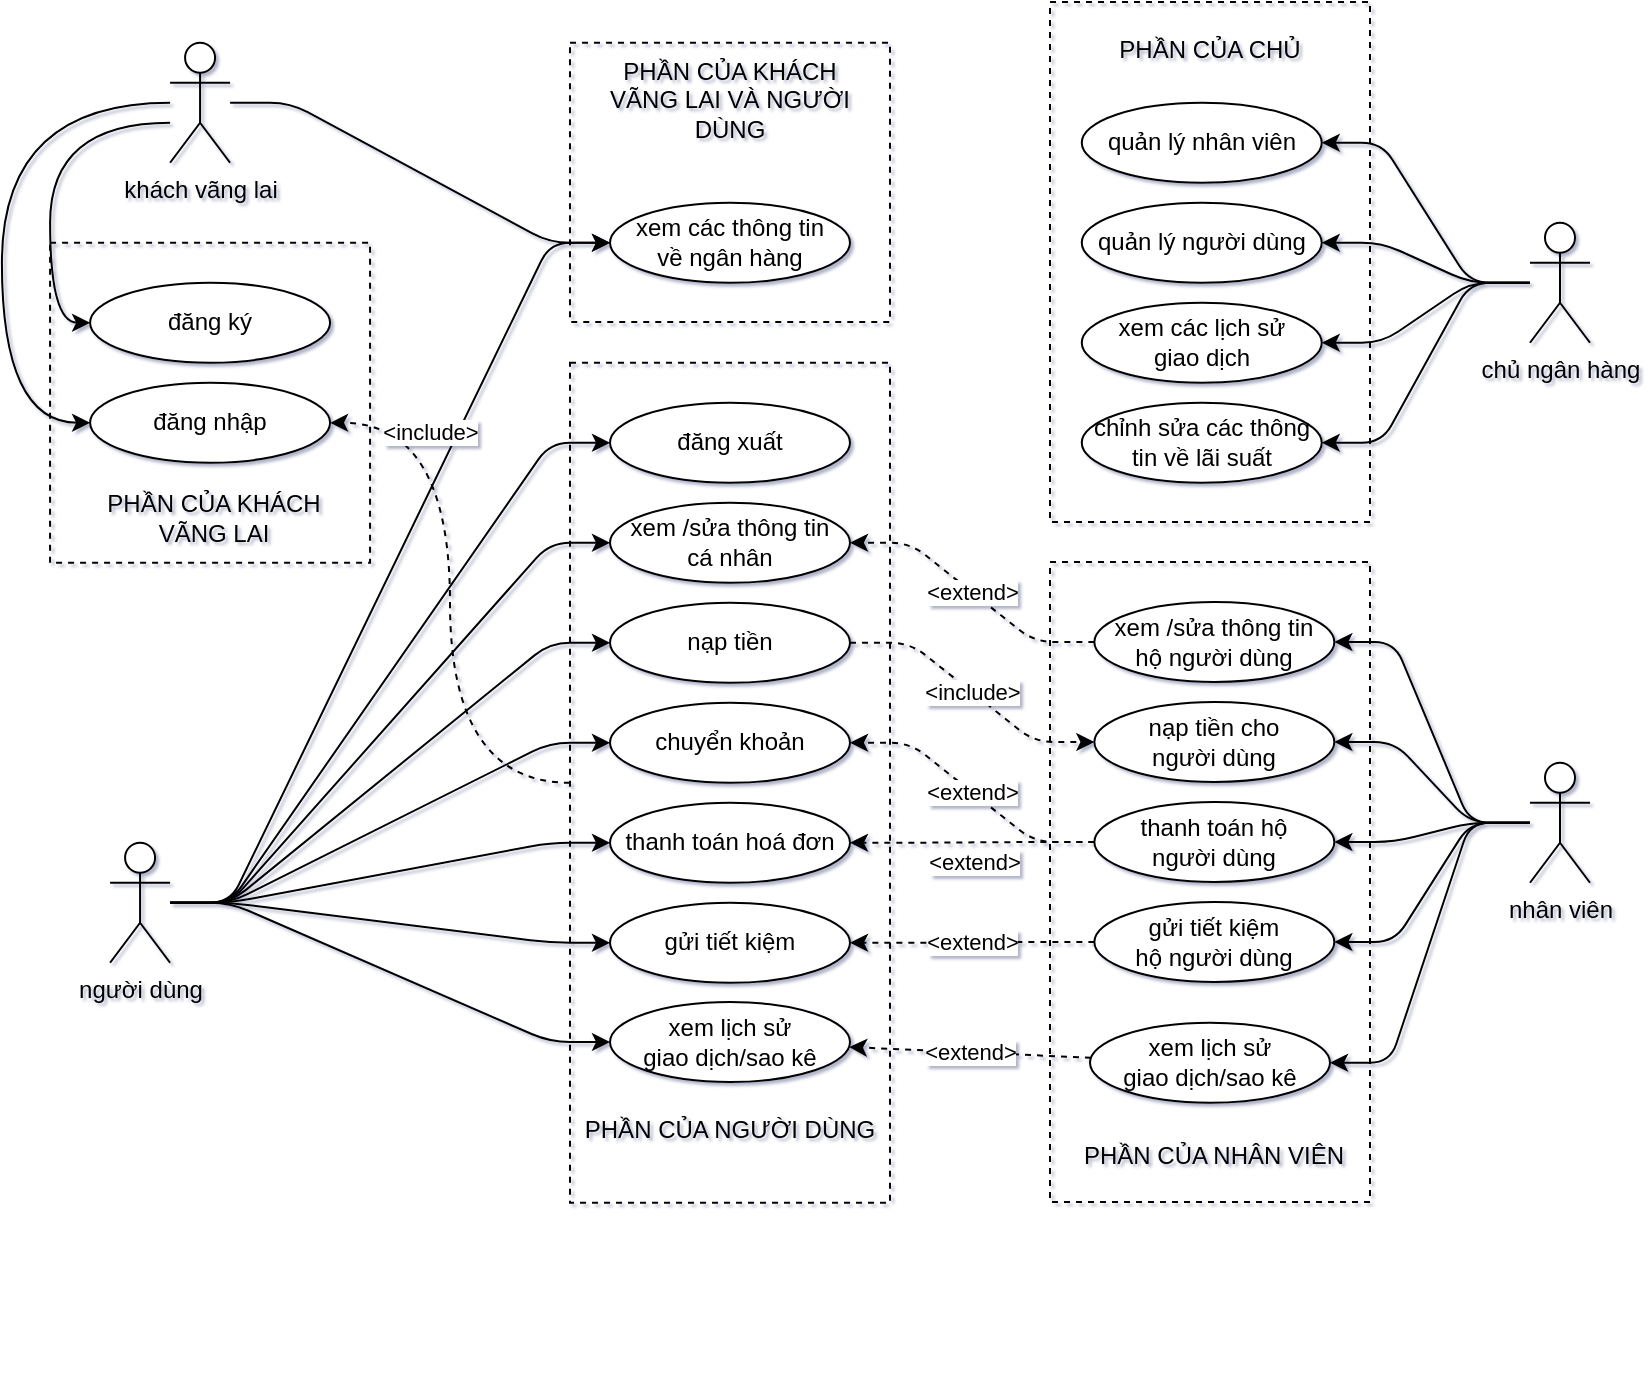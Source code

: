 <mxfile version="20.4.1" type="github">
  <diagram id="WVsYJjlgSvCBYWmrNCYB" name="Page-1">
    <mxGraphModel dx="868" dy="492" grid="1" gridSize="10" guides="1" tooltips="1" connect="1" arrows="1" fold="1" page="1" pageScale="1" pageWidth="869" pageHeight="780" background="#ffffff" math="0" shadow="1">
      <root>
        <mxCell id="0" />
        <mxCell id="1" parent="0" />
        <mxCell id="161" value="" style="group" parent="1" vertex="1" connectable="0">
          <mxGeometry x="320" y="220.37" width="160" height="460" as="geometry" />
        </mxCell>
        <mxCell id="156" value="" style="rounded=0;whiteSpace=wrap;html=1;fillColor=none;dashed=1;" parent="161" vertex="1">
          <mxGeometry width="160" height="420" as="geometry" />
        </mxCell>
        <mxCell id="160" value="PHẦN CỦA NGƯỜI DÙNG" style="text;html=1;strokeColor=none;fillColor=none;align=center;verticalAlign=middle;whiteSpace=wrap;rounded=0;dashed=1;" parent="161" vertex="1">
          <mxGeometry x="5" y="369.632" width="150" height="27.059" as="geometry" />
        </mxCell>
        <mxCell id="88" value="xem lịch sử&lt;br&gt;giao dịch/sao kê" style="ellipse;whiteSpace=wrap;html=1;" parent="161" vertex="1">
          <mxGeometry x="20" y="319.63" width="120" height="40" as="geometry" />
        </mxCell>
        <mxCell id="167" value="" style="group" parent="1" vertex="1" connectable="0">
          <mxGeometry x="560" y="40" width="160" height="260" as="geometry" />
        </mxCell>
        <mxCell id="159" value="" style="rounded=0;whiteSpace=wrap;html=1;fillColor=none;dashed=1;" parent="167" vertex="1">
          <mxGeometry width="160" height="260" as="geometry" />
        </mxCell>
        <mxCell id="165" value="PHẦN CỦA CHỦ" style="text;html=1;strokeColor=none;fillColor=none;align=center;verticalAlign=middle;whiteSpace=wrap;rounded=0;dashed=1;" parent="167" vertex="1">
          <mxGeometry x="10.0" y="10.0" width="140" height="28.889" as="geometry" />
        </mxCell>
        <mxCell id="163" value="" style="group" parent="1" vertex="1" connectable="0">
          <mxGeometry x="560" y="320" width="160" height="410.37" as="geometry" />
        </mxCell>
        <mxCell id="157" value="" style="rounded=0;whiteSpace=wrap;html=1;fillColor=none;dashed=1;" parent="163" vertex="1">
          <mxGeometry width="160" height="320" as="geometry" />
        </mxCell>
        <mxCell id="162" value="PHẦN CỦA NHÂN VIÊN" style="text;html=1;strokeColor=none;fillColor=none;align=center;verticalAlign=middle;whiteSpace=wrap;rounded=0;dashed=1;" parent="163" vertex="1">
          <mxGeometry x="12.18" y="280.003" width="140" height="34.197" as="geometry" />
        </mxCell>
        <mxCell id="109" value="xem /sửa thông tin&lt;br&gt;hộ người dùng" style="ellipse;whiteSpace=wrap;html=1;" parent="163" vertex="1">
          <mxGeometry x="22.18" y="20" width="120" height="40" as="geometry" />
        </mxCell>
        <mxCell id="111" value="nạp tiền cho&lt;br&gt;người dùng" style="ellipse;whiteSpace=wrap;html=1;" parent="163" vertex="1">
          <mxGeometry x="22.18" y="70" width="120" height="40" as="geometry" />
        </mxCell>
        <mxCell id="115" value="thanh toán hộ&lt;br&gt;người dùng" style="ellipse;whiteSpace=wrap;html=1;" parent="163" vertex="1">
          <mxGeometry x="22.18" y="120" width="120" height="40" as="geometry" />
        </mxCell>
        <mxCell id="119" value="gửi tiết kiệm&lt;br&gt;hộ người dùng" style="ellipse;whiteSpace=wrap;html=1;" parent="163" vertex="1">
          <mxGeometry x="22.18" y="170" width="120" height="40" as="geometry" />
        </mxCell>
        <mxCell id="140" value="xem lịch sử &lt;br&gt;giao dịch/sao kê" style="ellipse;whiteSpace=wrap;html=1;" parent="163" vertex="1">
          <mxGeometry x="20.0" y="230.37" width="120" height="40" as="geometry" />
        </mxCell>
        <mxCell id="81" style="edgeStyle=entityRelationEdgeStyle;html=1;" parent="1" source="10" target="13" edge="1">
          <mxGeometry relative="1" as="geometry" />
        </mxCell>
        <mxCell id="182" style="edgeStyle=orthogonalEdgeStyle;html=1;entryX=0;entryY=0.5;entryDx=0;entryDy=0;curved=1;" parent="1" source="10" target="173" edge="1">
          <mxGeometry relative="1" as="geometry">
            <Array as="points">
              <mxPoint x="60.04" y="100.37" />
              <mxPoint x="60.04" y="200.37" />
            </Array>
          </mxGeometry>
        </mxCell>
        <mxCell id="183" style="edgeStyle=orthogonalEdgeStyle;curved=1;html=1;entryX=0;entryY=0.5;entryDx=0;entryDy=0;" parent="1" source="10" target="174" edge="1">
          <mxGeometry relative="1" as="geometry">
            <Array as="points">
              <mxPoint x="35.94" y="90.37" />
              <mxPoint x="35.94" y="250.37" />
            </Array>
          </mxGeometry>
        </mxCell>
        <mxCell id="10" value="khách vãng lai" style="shape=umlActor;verticalLabelPosition=bottom;verticalAlign=top;html=1;outlineConnect=0;" parent="1" vertex="1">
          <mxGeometry x="120.04" y="60.37" width="30" height="60" as="geometry" />
        </mxCell>
        <mxCell id="68" style="edgeStyle=entityRelationEdgeStyle;html=1;entryX=0;entryY=0.5;entryDx=0;entryDy=0;" parent="1" source="16" target="36" edge="1">
          <mxGeometry relative="1" as="geometry" />
        </mxCell>
        <mxCell id="71" style="edgeStyle=entityRelationEdgeStyle;html=1;entryX=0;entryY=0.5;entryDx=0;entryDy=0;" parent="1" source="16" target="22" edge="1">
          <mxGeometry relative="1" as="geometry" />
        </mxCell>
        <mxCell id="72" style="edgeStyle=entityRelationEdgeStyle;html=1;" parent="1" source="16" target="23" edge="1">
          <mxGeometry relative="1" as="geometry" />
        </mxCell>
        <mxCell id="73" style="edgeStyle=entityRelationEdgeStyle;html=1;" parent="1" source="16" target="24" edge="1">
          <mxGeometry relative="1" as="geometry" />
        </mxCell>
        <mxCell id="74" style="edgeStyle=entityRelationEdgeStyle;html=1;entryX=0;entryY=0.5;entryDx=0;entryDy=0;" parent="1" source="16" target="25" edge="1">
          <mxGeometry relative="1" as="geometry" />
        </mxCell>
        <mxCell id="89" style="edgeStyle=entityRelationEdgeStyle;html=1;entryX=0;entryY=0.5;entryDx=0;entryDy=0;" parent="1" source="16" target="88" edge="1">
          <mxGeometry relative="1" as="geometry" />
        </mxCell>
        <mxCell id="170" style="edgeStyle=entityRelationEdgeStyle;html=1;" parent="1" source="16" target="13" edge="1">
          <mxGeometry relative="1" as="geometry" />
        </mxCell>
        <mxCell id="179" style="edgeStyle=entityRelationEdgeStyle;html=1;entryX=0;entryY=0.5;entryDx=0;entryDy=0;" parent="1" source="16" target="175" edge="1">
          <mxGeometry relative="1" as="geometry" />
        </mxCell>
        <mxCell id="16" value="người dùng" style="shape=umlActor;verticalLabelPosition=bottom;verticalAlign=top;html=1;outlineConnect=0;" parent="1" vertex="1">
          <mxGeometry x="90.04" y="460.37" width="30" height="60" as="geometry" />
        </mxCell>
        <mxCell id="113" value="&amp;lt;include&amp;gt;" style="edgeStyle=entityRelationEdgeStyle;html=1;entryX=0;entryY=0.5;entryDx=0;entryDy=0;dashed=1;" parent="1" source="22" target="111" edge="1">
          <mxGeometry relative="1" as="geometry" />
        </mxCell>
        <mxCell id="22" value="nạp tiền" style="ellipse;whiteSpace=wrap;html=1;" parent="1" vertex="1">
          <mxGeometry x="340" y="340.37" width="120" height="40" as="geometry" />
        </mxCell>
        <mxCell id="23" value="chuyển khoản" style="ellipse;whiteSpace=wrap;html=1;" parent="1" vertex="1">
          <mxGeometry x="340" y="390.37" width="120" height="40" as="geometry" />
        </mxCell>
        <mxCell id="24" value="thanh toán hoá đơn" style="ellipse;whiteSpace=wrap;html=1;" parent="1" vertex="1">
          <mxGeometry x="340" y="440.37" width="120" height="40" as="geometry" />
        </mxCell>
        <mxCell id="25" value="gửi tiết kiệm" style="ellipse;whiteSpace=wrap;html=1;" parent="1" vertex="1">
          <mxGeometry x="340" y="490.37" width="120" height="40" as="geometry" />
        </mxCell>
        <mxCell id="36" value="xem /sửa thông tin&lt;br&gt;cá nhân" style="ellipse;whiteSpace=wrap;html=1;" parent="1" vertex="1">
          <mxGeometry x="340" y="290.37" width="120" height="40" as="geometry" />
        </mxCell>
        <mxCell id="126" style="edgeStyle=entityRelationEdgeStyle;html=1;entryX=1;entryY=0.5;entryDx=0;entryDy=0;" parent="1" source="63" target="109" edge="1">
          <mxGeometry relative="1" as="geometry" />
        </mxCell>
        <mxCell id="128" style="edgeStyle=entityRelationEdgeStyle;html=1;entryX=1;entryY=0.5;entryDx=0;entryDy=0;" parent="1" source="63" target="111" edge="1">
          <mxGeometry relative="1" as="geometry" />
        </mxCell>
        <mxCell id="129" style="edgeStyle=entityRelationEdgeStyle;html=1;entryX=1;entryY=0.5;entryDx=0;entryDy=0;" parent="1" source="63" target="115" edge="1">
          <mxGeometry relative="1" as="geometry" />
        </mxCell>
        <mxCell id="130" style="edgeStyle=entityRelationEdgeStyle;html=1;entryX=1;entryY=0.5;entryDx=0;entryDy=0;" parent="1" source="63" target="119" edge="1">
          <mxGeometry relative="1" as="geometry" />
        </mxCell>
        <mxCell id="143" style="edgeStyle=entityRelationEdgeStyle;html=1;entryX=1;entryY=0.5;entryDx=0;entryDy=0;" parent="1" source="63" target="140" edge="1">
          <mxGeometry relative="1" as="geometry" />
        </mxCell>
        <mxCell id="63" value="nhân viên" style="shape=umlActor;verticalLabelPosition=bottom;verticalAlign=top;html=1;outlineConnect=0;" parent="1" vertex="1">
          <mxGeometry x="800" y="420.37" width="30" height="60" as="geometry" />
        </mxCell>
        <mxCell id="110" value="&amp;lt;extend&amp;gt;" style="edgeStyle=entityRelationEdgeStyle;html=1;dashed=1;" parent="1" source="109" target="36" edge="1">
          <mxGeometry relative="1" as="geometry" />
        </mxCell>
        <mxCell id="116" value="&amp;lt;extend&amp;gt;" style="edgeStyle=entityRelationEdgeStyle;html=1;entryX=1;entryY=0.5;entryDx=0;entryDy=0;dashed=1;" parent="1" source="115" target="23" edge="1">
          <mxGeometry relative="1" as="geometry" />
        </mxCell>
        <mxCell id="117" value="&amp;lt;extend&amp;gt;" style="edgeStyle=entityRelationEdgeStyle;html=1;entryX=1;entryY=0.5;entryDx=0;entryDy=0;dashed=1;" parent="1" source="115" target="24" edge="1">
          <mxGeometry x="-0.018" y="10" relative="1" as="geometry">
            <mxPoint as="offset" />
          </mxGeometry>
        </mxCell>
        <mxCell id="120" value="&amp;lt;extend&amp;gt;" style="edgeStyle=entityRelationEdgeStyle;html=1;entryX=1;entryY=0.5;entryDx=0;entryDy=0;dashed=1;" parent="1" source="119" target="25" edge="1">
          <mxGeometry relative="1" as="geometry" />
        </mxCell>
        <mxCell id="172" value="&amp;lt;extend&amp;gt;" style="edgeStyle=none;html=1;dashed=1;" parent="1" source="140" target="88" edge="1">
          <mxGeometry relative="1" as="geometry" />
        </mxCell>
        <mxCell id="152" style="edgeStyle=entityRelationEdgeStyle;html=1;entryX=1;entryY=0.5;entryDx=0;entryDy=0;" parent="1" source="146" target="148" edge="1">
          <mxGeometry relative="1" as="geometry" />
        </mxCell>
        <mxCell id="153" style="edgeStyle=entityRelationEdgeStyle;html=1;entryX=1;entryY=0.5;entryDx=0;entryDy=0;" parent="1" source="146" target="149" edge="1">
          <mxGeometry relative="1" as="geometry" />
        </mxCell>
        <mxCell id="187" value="" style="group" parent="1" vertex="1" connectable="0">
          <mxGeometry x="60.04" y="160.37" width="160" height="160" as="geometry" />
        </mxCell>
        <mxCell id="188" value="" style="rounded=0;whiteSpace=wrap;html=1;fillColor=none;dashed=1;" parent="187" vertex="1">
          <mxGeometry width="160" height="160" as="geometry" />
        </mxCell>
        <mxCell id="189" value="PHẦN CỦA KHÁCH VÃNG LAI" style="text;html=1;strokeColor=none;fillColor=none;align=center;verticalAlign=middle;whiteSpace=wrap;rounded=0;dashed=1;" parent="187" vertex="1">
          <mxGeometry x="12.18" y="120" width="140" height="35.56" as="geometry" />
        </mxCell>
        <mxCell id="154" style="edgeStyle=entityRelationEdgeStyle;html=1;entryX=1;entryY=0.5;entryDx=0;entryDy=0;" parent="1" source="146" target="150" edge="1">
          <mxGeometry relative="1" as="geometry" />
        </mxCell>
        <mxCell id="155" style="edgeStyle=entityRelationEdgeStyle;html=1;entryX=1;entryY=0.5;entryDx=0;entryDy=0;" parent="1" source="146" target="151" edge="1">
          <mxGeometry relative="1" as="geometry" />
        </mxCell>
        <mxCell id="146" value="chủ ngân hàng" style="shape=umlActor;verticalLabelPosition=bottom;verticalAlign=top;html=1;outlineConnect=0;" parent="1" vertex="1">
          <mxGeometry x="800.0" y="150.37" width="30" height="60" as="geometry" />
        </mxCell>
        <mxCell id="184" value="" style="group" parent="1" vertex="1" connectable="0">
          <mxGeometry x="320" y="60.37" width="160" height="139.63" as="geometry" />
        </mxCell>
        <mxCell id="185" value="" style="rounded=0;whiteSpace=wrap;html=1;fillColor=none;dashed=1;" parent="184" vertex="1">
          <mxGeometry width="160" height="139.63" as="geometry" />
        </mxCell>
        <mxCell id="186" value="PHẦN CỦA KHÁCH VÃNG LAI VÀ NGƯỜI DÙNG" style="text;html=1;strokeColor=none;fillColor=none;align=center;verticalAlign=middle;whiteSpace=wrap;rounded=0;dashed=1;" parent="184" vertex="1">
          <mxGeometry x="10" y="8.723" width="140" height="40.558" as="geometry" />
        </mxCell>
        <mxCell id="148" value="quản lý nhân viên" style="ellipse;whiteSpace=wrap;html=1;" parent="1" vertex="1">
          <mxGeometry x="575.88" y="90.37" width="120" height="40" as="geometry" />
        </mxCell>
        <mxCell id="149" value="quản lý người dùng" style="ellipse;whiteSpace=wrap;html=1;" parent="1" vertex="1">
          <mxGeometry x="575.88" y="140.37" width="120" height="40" as="geometry" />
        </mxCell>
        <mxCell id="150" value="xem các lịch sử&lt;br&gt;giao dịch" style="ellipse;whiteSpace=wrap;html=1;" parent="1" vertex="1">
          <mxGeometry x="575.88" y="190.37" width="120" height="40" as="geometry" />
        </mxCell>
        <mxCell id="151" value="chỉnh sửa các thông&lt;br&gt;tin về lãi suất" style="ellipse;whiteSpace=wrap;html=1;" parent="1" vertex="1">
          <mxGeometry x="575.88" y="240.37" width="120" height="40" as="geometry" />
        </mxCell>
        <mxCell id="173" value="đăng ký" style="ellipse;whiteSpace=wrap;html=1;" parent="1" vertex="1">
          <mxGeometry x="80.04" y="180.37" width="120" height="40" as="geometry" />
        </mxCell>
        <mxCell id="174" value="đăng nhập" style="ellipse;whiteSpace=wrap;html=1;" parent="1" vertex="1">
          <mxGeometry x="80.04" y="230.37" width="120" height="40" as="geometry" />
        </mxCell>
        <mxCell id="13" value="xem các thông tin&lt;br&gt;về ngân hàng" style="ellipse;whiteSpace=wrap;html=1;" parent="1" vertex="1">
          <mxGeometry x="340" y="140.37" width="120" height="40" as="geometry" />
        </mxCell>
        <mxCell id="175" value="đăng xuất" style="ellipse;whiteSpace=wrap;html=1;" parent="1" vertex="1">
          <mxGeometry x="340" y="240.37" width="120" height="40" as="geometry" />
        </mxCell>
        <mxCell id="190" value="&amp;lt;include&amp;gt;" style="edgeStyle=orthogonalEdgeStyle;curved=1;html=1;dashed=1;shadow=0;" parent="1" source="156" target="174" edge="1">
          <mxGeometry x="0.57" y="10" relative="1" as="geometry">
            <mxPoint as="offset" />
          </mxGeometry>
        </mxCell>
      </root>
    </mxGraphModel>
  </diagram>
</mxfile>
